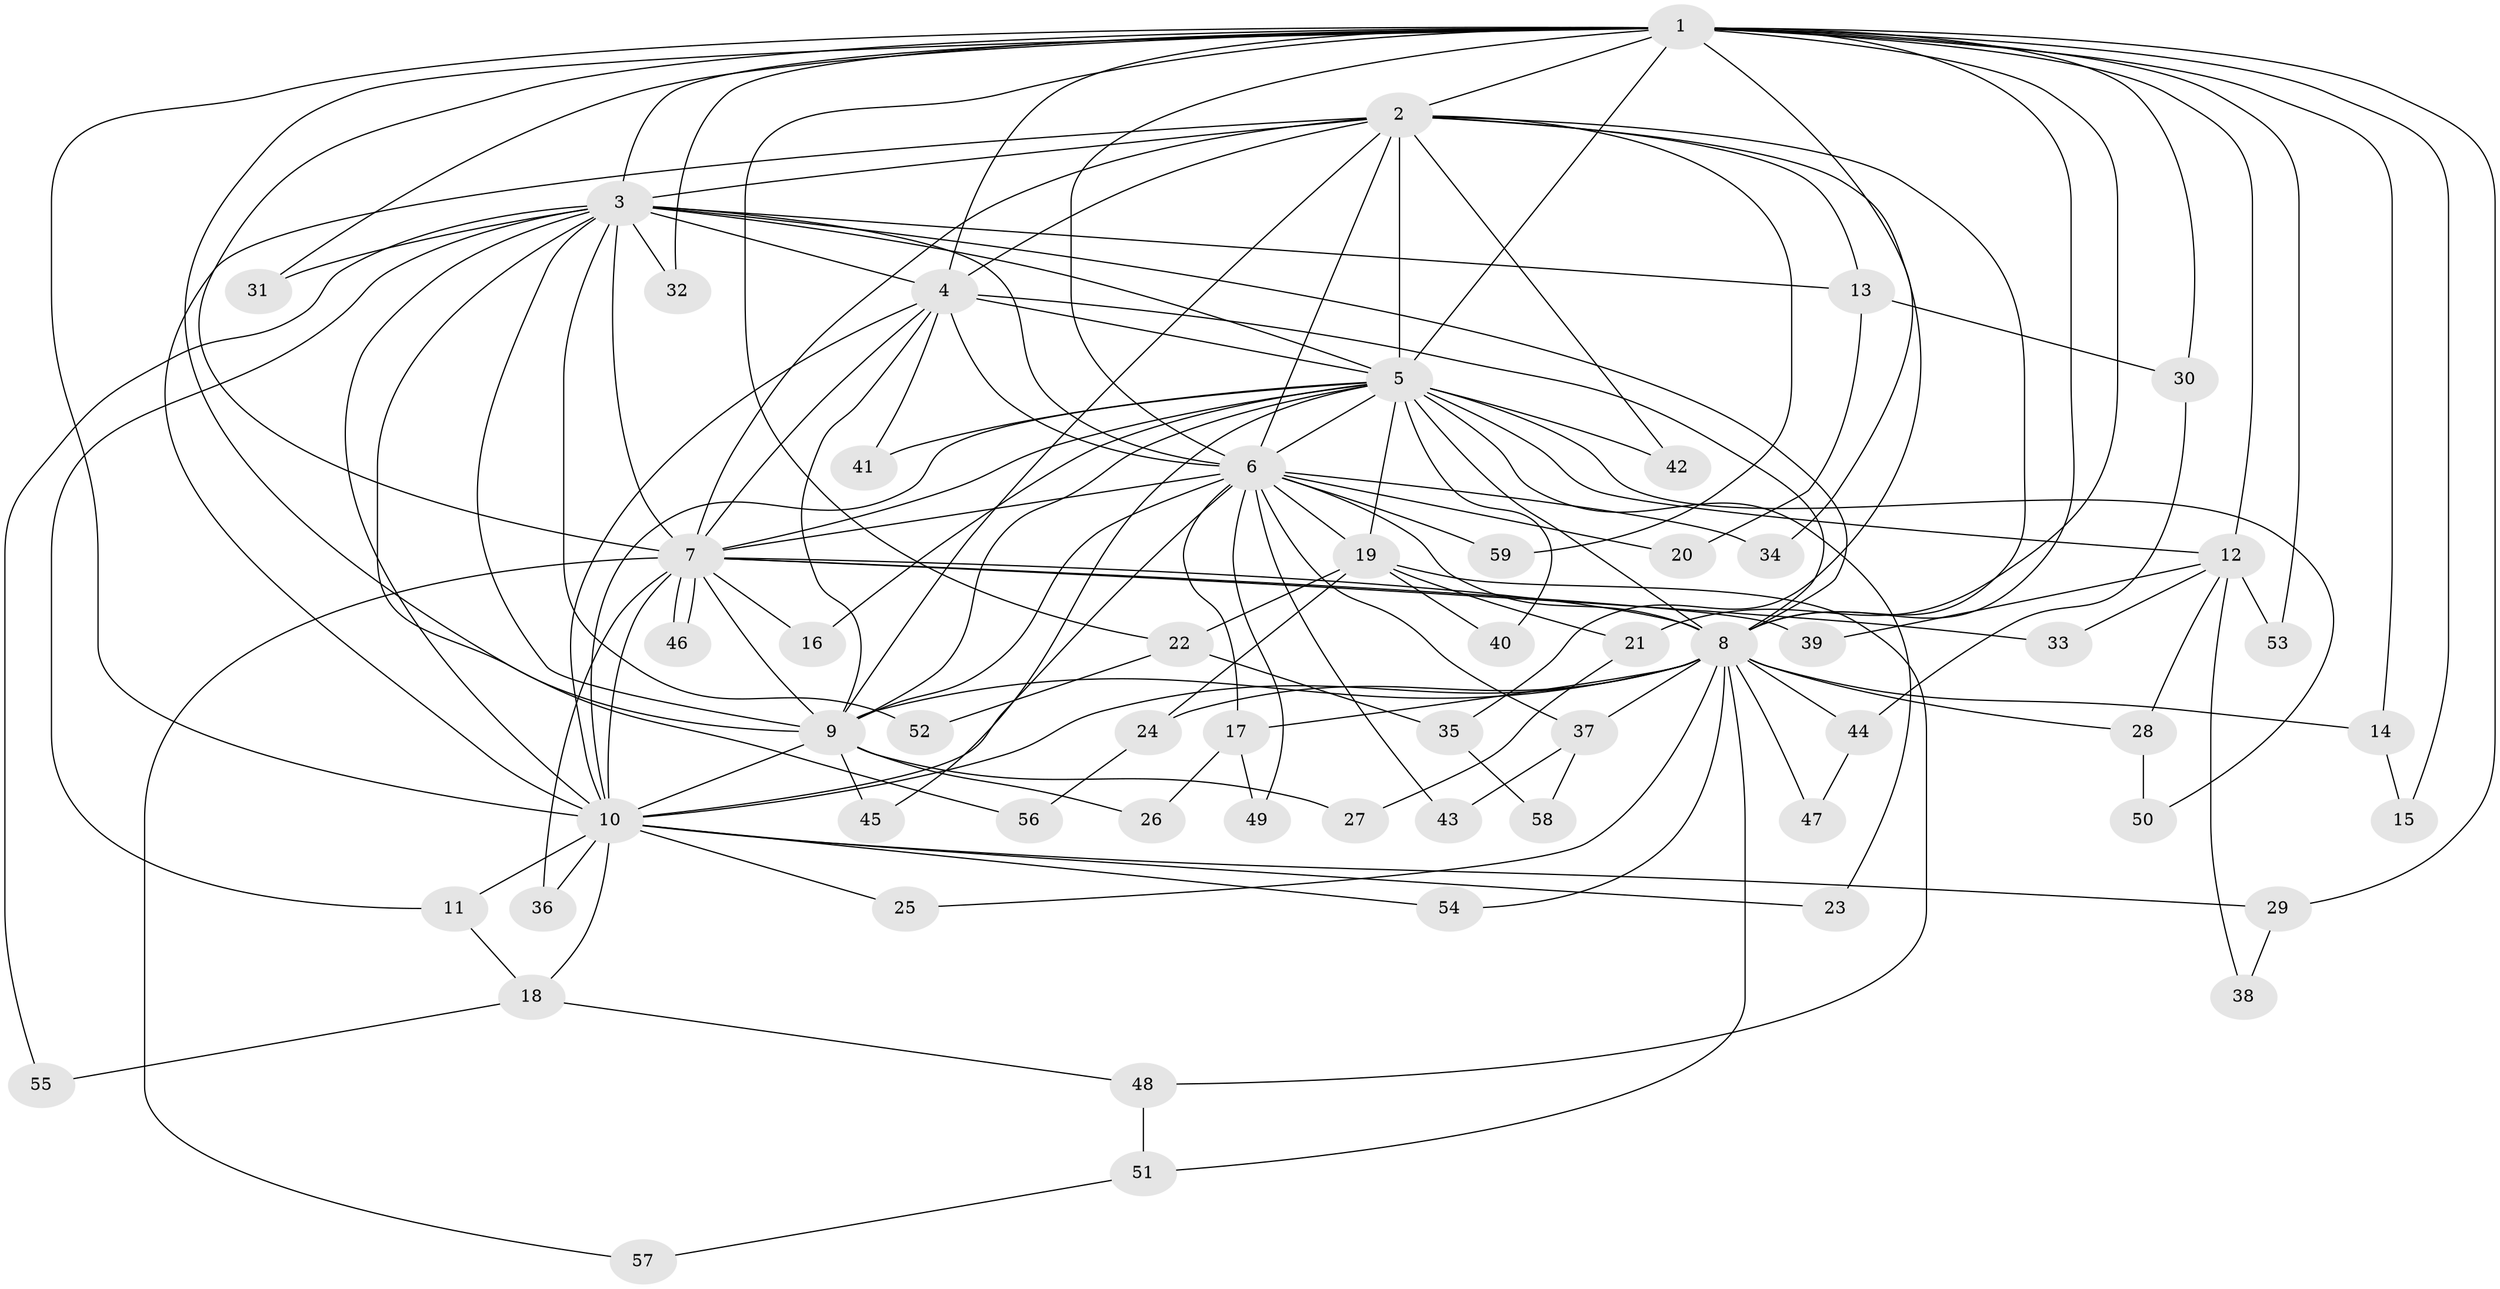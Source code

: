 // Generated by graph-tools (version 1.1) at 2025/25/03/09/25 03:25:38]
// undirected, 59 vertices, 143 edges
graph export_dot {
graph [start="1"]
  node [color=gray90,style=filled];
  1;
  2;
  3;
  4;
  5;
  6;
  7;
  8;
  9;
  10;
  11;
  12;
  13;
  14;
  15;
  16;
  17;
  18;
  19;
  20;
  21;
  22;
  23;
  24;
  25;
  26;
  27;
  28;
  29;
  30;
  31;
  32;
  33;
  34;
  35;
  36;
  37;
  38;
  39;
  40;
  41;
  42;
  43;
  44;
  45;
  46;
  47;
  48;
  49;
  50;
  51;
  52;
  53;
  54;
  55;
  56;
  57;
  58;
  59;
  1 -- 2;
  1 -- 3;
  1 -- 4;
  1 -- 5;
  1 -- 6;
  1 -- 7;
  1 -- 8;
  1 -- 9;
  1 -- 10;
  1 -- 12;
  1 -- 14;
  1 -- 15;
  1 -- 21;
  1 -- 22;
  1 -- 29;
  1 -- 30;
  1 -- 31;
  1 -- 32;
  1 -- 34;
  1 -- 53;
  2 -- 3;
  2 -- 4;
  2 -- 5;
  2 -- 6;
  2 -- 7;
  2 -- 8;
  2 -- 9;
  2 -- 10;
  2 -- 13;
  2 -- 35;
  2 -- 42;
  2 -- 59;
  3 -- 4;
  3 -- 5;
  3 -- 6;
  3 -- 7;
  3 -- 8;
  3 -- 9;
  3 -- 10;
  3 -- 11;
  3 -- 13;
  3 -- 31;
  3 -- 32;
  3 -- 52;
  3 -- 55;
  3 -- 56;
  4 -- 5;
  4 -- 6;
  4 -- 7;
  4 -- 8;
  4 -- 9;
  4 -- 10;
  4 -- 41;
  5 -- 6;
  5 -- 7;
  5 -- 8;
  5 -- 9;
  5 -- 10;
  5 -- 12;
  5 -- 16;
  5 -- 19;
  5 -- 23;
  5 -- 40;
  5 -- 41;
  5 -- 42;
  5 -- 45;
  5 -- 50;
  6 -- 7;
  6 -- 8;
  6 -- 9;
  6 -- 10;
  6 -- 17;
  6 -- 19;
  6 -- 20;
  6 -- 34;
  6 -- 37;
  6 -- 43;
  6 -- 49;
  6 -- 59;
  7 -- 8;
  7 -- 9;
  7 -- 10;
  7 -- 16;
  7 -- 33;
  7 -- 36;
  7 -- 39;
  7 -- 46;
  7 -- 46;
  7 -- 57;
  8 -- 9;
  8 -- 10;
  8 -- 14;
  8 -- 17;
  8 -- 24;
  8 -- 25;
  8 -- 28;
  8 -- 37;
  8 -- 44;
  8 -- 47;
  8 -- 51;
  8 -- 54;
  9 -- 10;
  9 -- 26;
  9 -- 27;
  9 -- 45;
  10 -- 11;
  10 -- 18;
  10 -- 23;
  10 -- 25;
  10 -- 29;
  10 -- 36;
  10 -- 54;
  11 -- 18;
  12 -- 28;
  12 -- 33;
  12 -- 38;
  12 -- 39;
  12 -- 53;
  13 -- 20;
  13 -- 30;
  14 -- 15;
  17 -- 26;
  17 -- 49;
  18 -- 48;
  18 -- 55;
  19 -- 21;
  19 -- 22;
  19 -- 24;
  19 -- 40;
  19 -- 48;
  21 -- 27;
  22 -- 35;
  22 -- 52;
  24 -- 56;
  28 -- 50;
  29 -- 38;
  30 -- 44;
  35 -- 58;
  37 -- 43;
  37 -- 58;
  44 -- 47;
  48 -- 51;
  51 -- 57;
}
